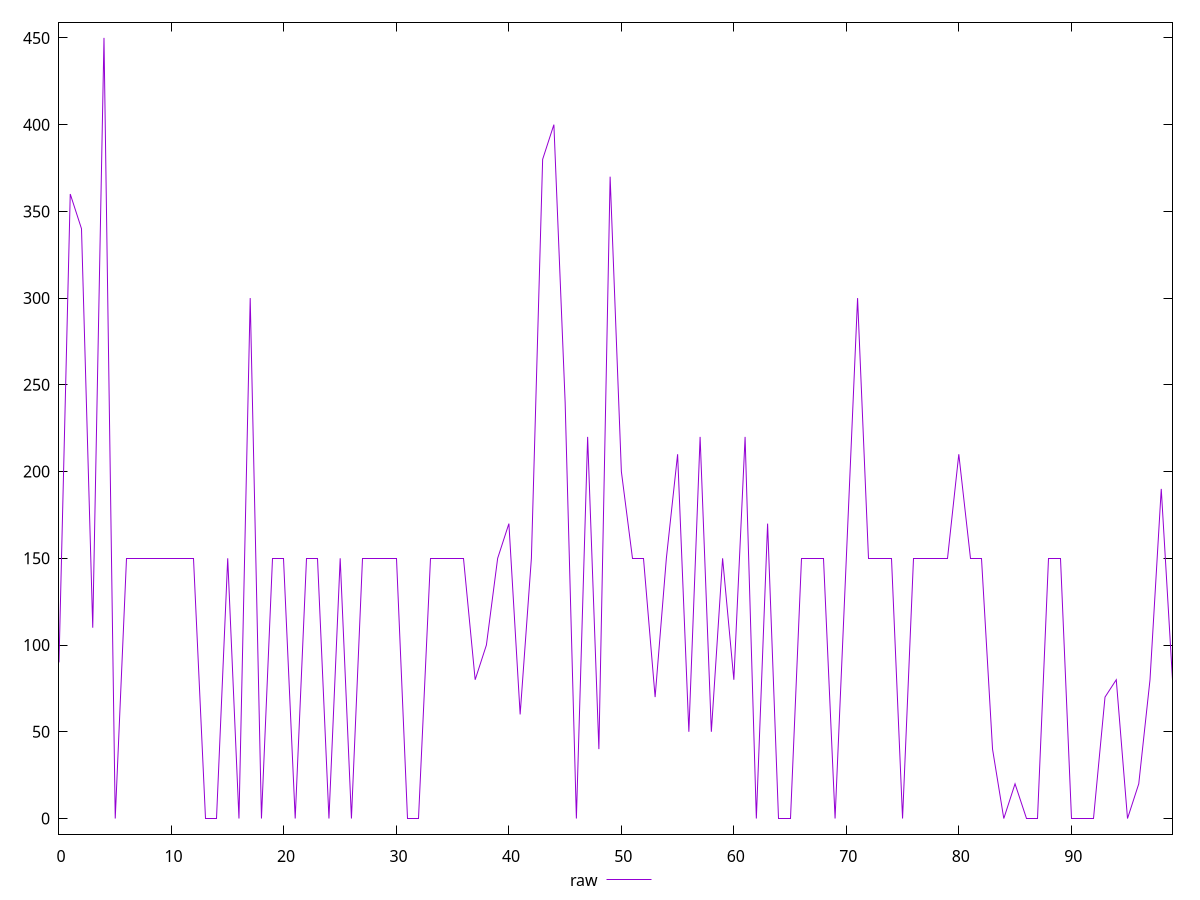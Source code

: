 reset

$raw <<EOF
0 90
1 360
2 340
3 110
4 450
5 0
6 150
7 150
8 150
9 150
10 150
11 150
12 150
13 0
14 0
15 150
16 0
17 300
18 0
19 150
20 150
21 0
22 150
23 150
24 0
25 150
26 0
27 150
28 150
29 150
30 150
31 0
32 0
33 150
34 150
35 150
36 150
37 80
38 100
39 150
40 170
41 60
42 150
43 380
44 400
45 240
46 0
47 220
48 40
49 370
50 200
51 150
52 150
53 70
54 150
55 210
56 50
57 220
58 50
59 150
60 80
61 220
62 0
63 170
64 0
65 0
66 150
67 150
68 150
69 0
70 150
71 300
72 150
73 150
74 150
75 0
76 150
77 150
78 150
79 150
80 210
81 150
82 150
83 40
84 0
85 20
86 0
87 0
88 150
89 150
90 0
91 0
92 0
93 70
94 80
95 0
96 20
97 80
98 190
99 80
EOF

set key outside below
set xrange [0:99]
set yrange [-9:459]
set trange [-9:459]
set terminal svg size 640, 500 enhanced background rgb 'white'
set output "reprap/unused-css-rules/samples/pages+cached+noexternal+nomedia+nocss+nojs/raw/values.svg"

plot $raw title "raw" with line

reset

